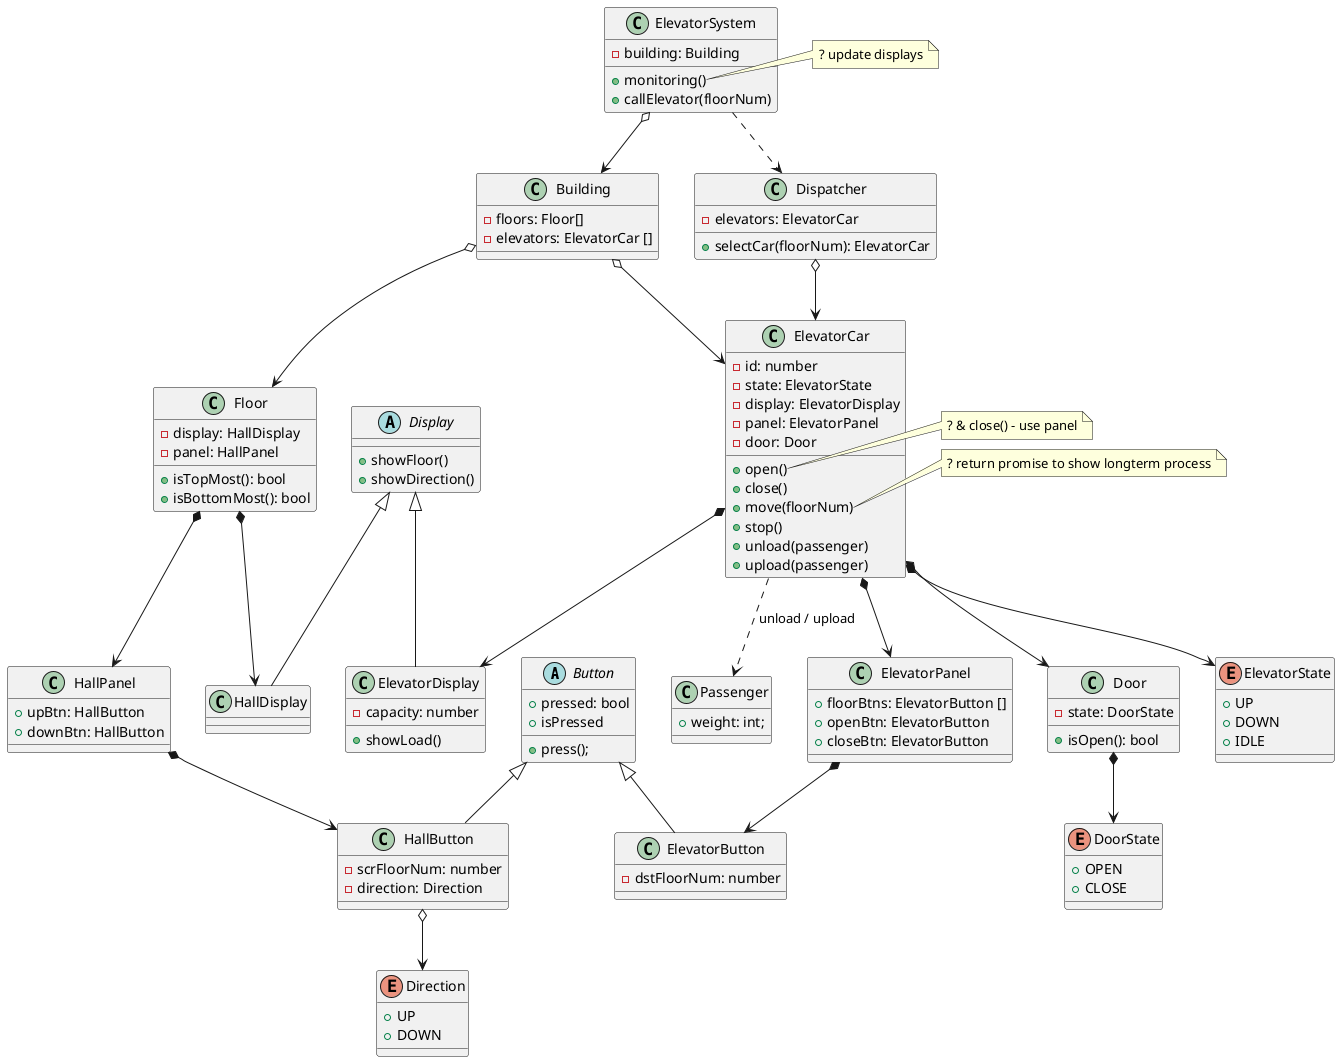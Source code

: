 @startuml

'left to right direction

abstract class Button {
    + pressed: bool
    + isPressed
    + press();
}

class ElevatorButton extends Button {
    - dstFloorNum: number
}

class HallButton extends Button {
    - scrFloorNum: number
    - direction: Direction
}
HallButton o--> Direction

enum Direction {
    + UP
    + DOWN
}

class HallPanel {
    + upBtn: HallButton
    + downBtn: HallButton
}
HallPanel *--> HallButton

class ElevatorPanel {
    + floorBtns: ElevatorButton []
    + openBtn: ElevatorButton
    + closeBtn: ElevatorButton
}
ElevatorPanel *--> ElevatorButton

class Door {
    - state: DoorState
    + isOpen(): bool
}
Door *--> DoorState

enum DoorState {
    + OPEN
    + CLOSE
}

abstract Display {
    + showFloor()
    + showDirection()
}

class HallDisplay extends Display {
}

class ElevatorDisplay extends Display {
    - capacity: number
    + showLoad()
}

class Floor {
    - display: HallDisplay
    - panel: HallPanel
    + isTopMost(): bool
    + isBottomMost(): bool
}
Floor *--> HallDisplay
Floor *--> HallPanel

class ElevatorCar {
    - id: number
    - state: ElevatorState
    - display: ElevatorDisplay
    - panel: ElevatorPanel
    - door: Door
    + open()
    + close()
    + move(floorNum)
    + stop()
    + unload(passenger)
    + upload(passenger)
}
ElevatorCar *--> ElevatorState
ElevatorCar *--> ElevatorDisplay
ElevatorCar *--> ElevatorPanel
ElevatorCar *--> Door
ElevatorCar ..> Passenger: unload / upload
note right of ElevatorCar::open
? & close() - use panel
end note
note right of ElevatorCar::move
? return promise to show longterm process
end note

enum ElevatorState {
    + UP
    + DOWN
    + IDLE
}

class Building {
    - floors: Floor[]
    - elevators: ElevatorCar []
}
Building o--> Floor
Building o--> ElevatorCar

class ElevatorSystem {
    - building: Building
    + monitoring()
    + callElevator(floorNum)
}
ElevatorSystem o--> Building
ElevatorSystem ..> Dispatcher
note right of ElevatorSystem::monitoring
? update displays
end note

class Dispatcher {
    - elevators: ElevatorCar
    + selectCar(floorNum): ElevatorCar
}
Dispatcher o--> ElevatorCar

class Passenger {
    + weight: int;
}

@enduml
